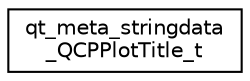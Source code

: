 digraph "Graphical Class Hierarchy"
{
  edge [fontname="Helvetica",fontsize="10",labelfontname="Helvetica",labelfontsize="10"];
  node [fontname="Helvetica",fontsize="10",shape=record];
  rankdir="LR";
  Node1 [label="qt_meta_stringdata\l_QCPPlotTitle_t",height=0.2,width=0.4,color="black", fillcolor="white", style="filled",URL="$structqt__meta__stringdata___q_c_p_plot_title__t.html"];
}
